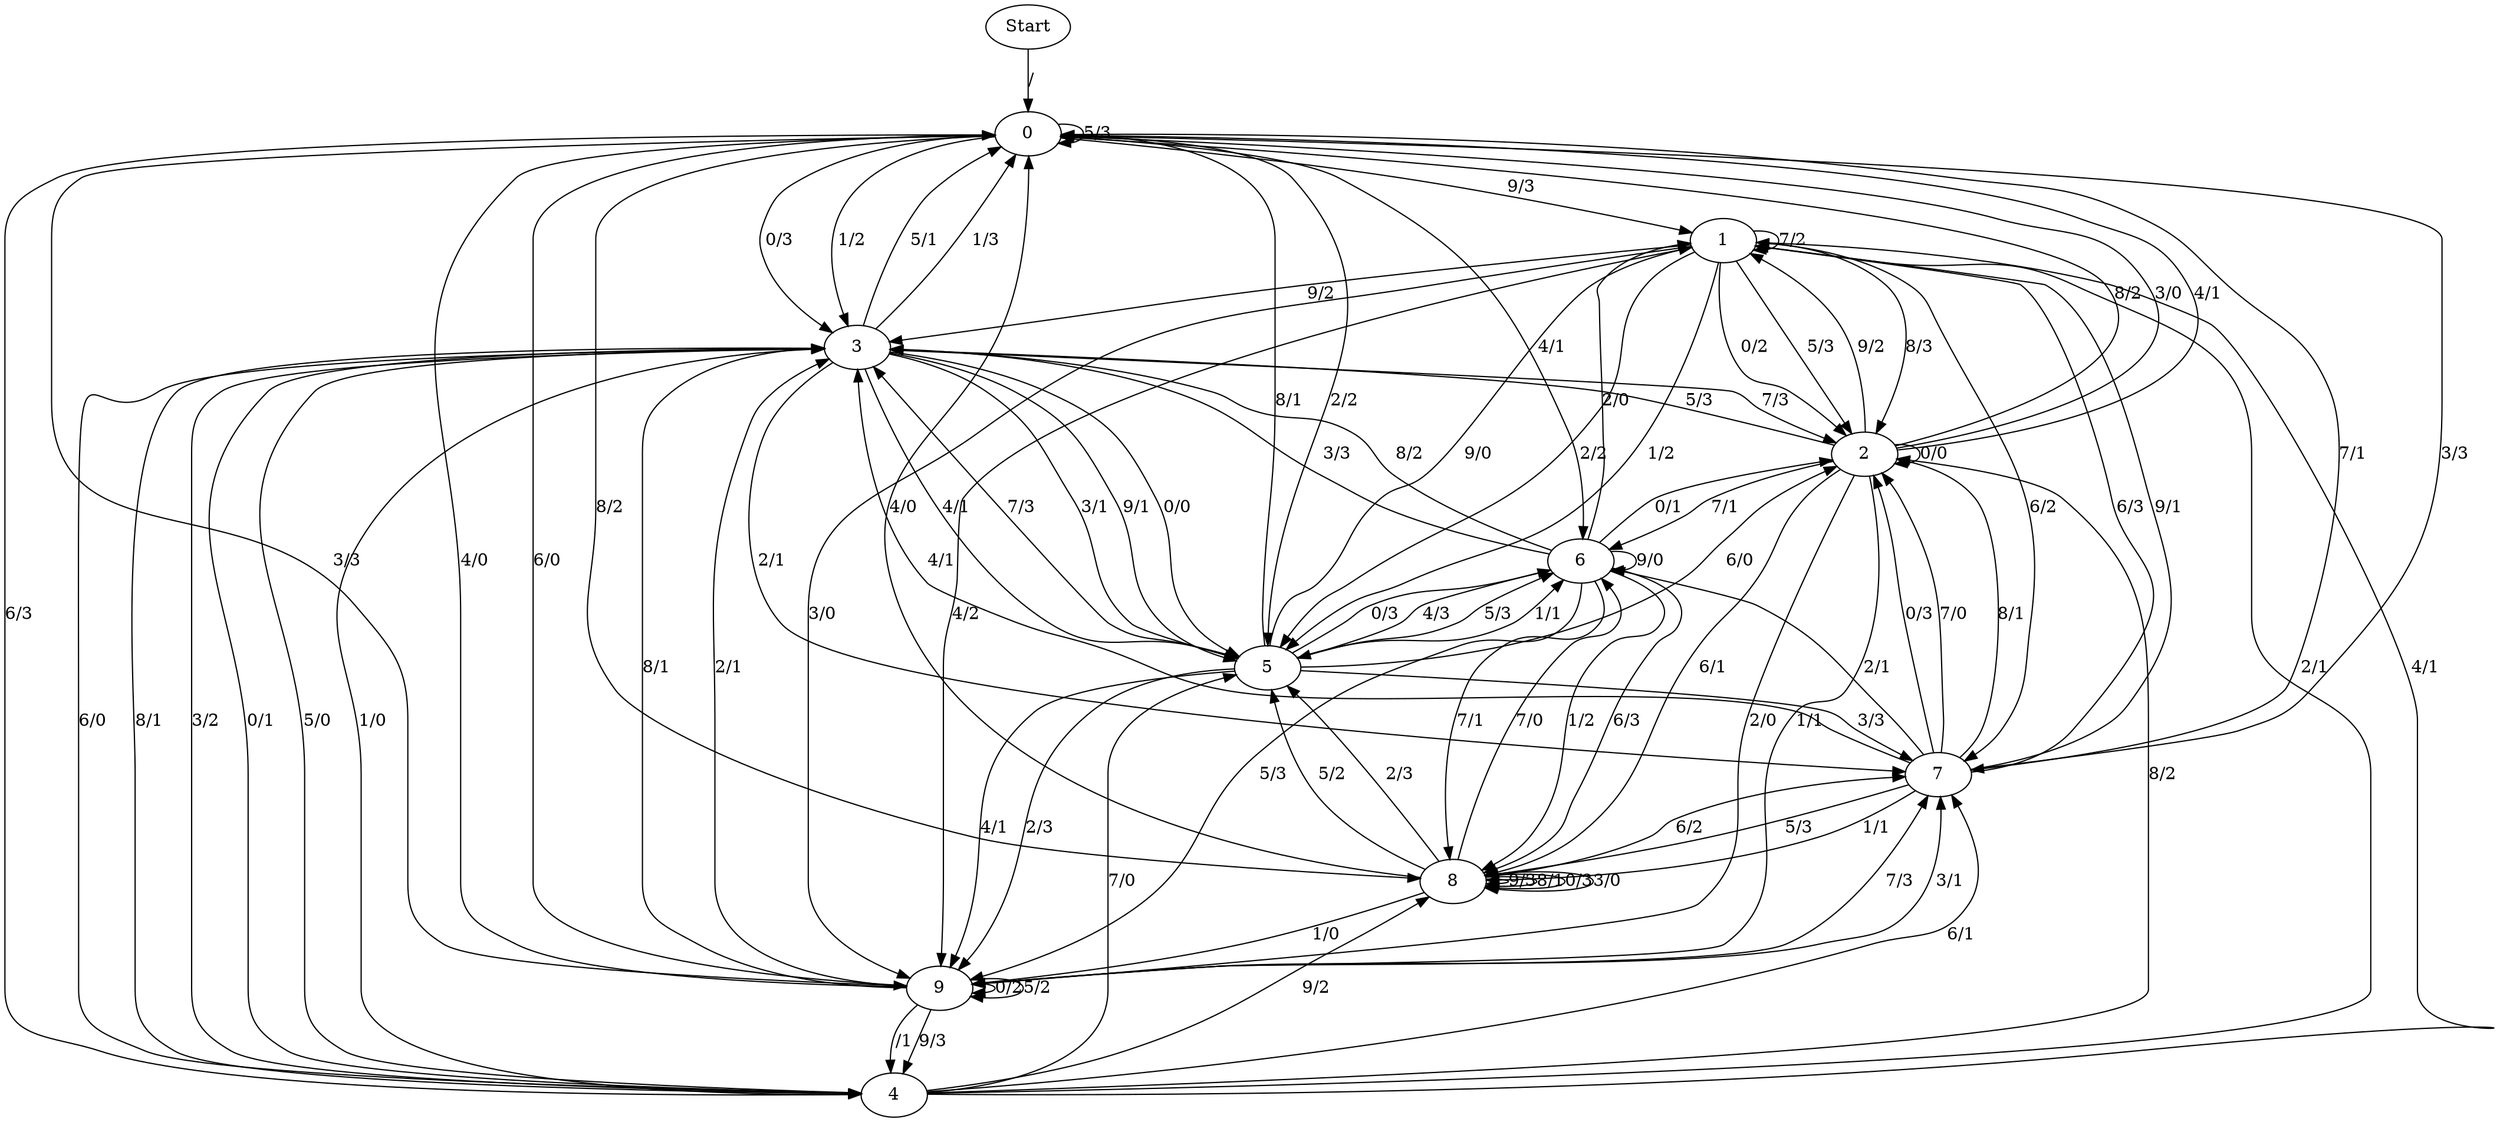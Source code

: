 digraph {
	Start -> 0 [label="/"]
	0 -> 1 [label="9/3"]
	0 -> 3 [label="0/3"]
	0 -> 0 [label="5/3"]
	0 -> 9 [label="3/3"]
	0 -> 3 [label="1/2"]
	0 -> 7 [label="7/1"]
	0 -> 8 [label="8/2"]
	0 -> 6 [label="4/1"]
	0 -> 4 [label="6/3"]
	0 -> 5 [label="2/2"]
	9 -> 7 [label="7/3"]
	9 -> 9 [label="0/2"]
	9 -> 3 [label="8/1"]
	9 -> 4 [label="/1"]
	9 -> 0 [label="4/0"]
	9 -> 0 [label="6/0"]
	9 -> 3 [label="2/1"]
	9 -> 7 [label="3/1"]
	9 -> 9 [label="5/2"]
	9 -> 4 [label="9/3"]
	7 -> 3 [label="4/1"]
	7 -> 6 [label="2/1"]
	7 -> 0 [label="3/3"]
	7 -> 1 [label="6/3"]
	7 -> 8 [label="5/3"]
	7 -> 2 [label="8/1"]
	7 -> 2 [label="0/3"]
	7 -> 2 [label="7/0"]
	7 -> 1 [label="9/1"]
	7 -> 8 [label="1/1"]
	3 -> 4 [label="8/1"]
	3 -> 0 [label="5/1"]
	3 -> 2 [label="7/3"]
	3 -> 5 [label="3/1"]
	3 -> 5 [label="9/1"]
	3 -> 5 [label="0/0"]
	3 -> 4 [label="6/0"]
	3 -> 0 [label="1/3"]
	3 -> 5 [label="4/1"]
	3 -> 7 [label="2/1"]
	5 -> 6 [label="5/3"]
	5 -> 3 [label="7/3"]
	5 -> 7 [label="3/3"]
	5 -> 9 [label="4/1"]
	5 -> 1 [label="9/0"]
	5 -> 2 [label="6/0"]
	5 -> 6 [label="1/1"]
	5 -> 0 [label="8/1"]
	5 -> 6 [label="0/3"]
	5 -> 9 [label="2/3"]
	6 -> 1 [label="2/0"]
	6 -> 8 [label="7/1"]
	6 -> 2 [label="0/1"]
	6 -> 5 [label="4/3"]
	6 -> 6 [label="9/0"]
	6 -> 9 [label="5/3"]
	6 -> 8 [label="1/2"]
	6 -> 3 [label="3/3"]
	6 -> 8 [label="6/3"]
	6 -> 3 [label="8/2"]
	1 -> 9 [label="4/2"]
	1 -> 7 [label="6/2"]
	1 -> 5 [label="2/2"]
	1 -> 2 [label="8/3"]
	1 -> 2 [label="0/2"]
	1 -> 5 [label="1/2"]
	1 -> 2 [label="5/3"]
	1 -> 1 [label="7/2"]
	1 -> 9 [label="3/0"]
	1 -> 3 [label="9/2"]
	2 -> 6 [label="7/1"]
	2 -> 8 [label="6/1"]
	2 -> 0 [label="8/2"]
	2 -> 1 [label="9/2"]
	2 -> 9 [label="1/1"]
	2 -> 9 [label="2/0"]
	2 -> 0 [label="3/0"]
	2 -> 3 [label="5/3"]
	2 -> 0 [label="4/1"]
	2 -> 2 [label="0/0"]
	4 -> 3 [label="3/2"]
	4 -> 8 [label="9/2"]
	4 -> 2 [label="8/2"]
	4 -> 1 [label="2/1"]
	4 -> 1 [label="4/1"]
	4 -> 7 [label="6/1"]
	4 -> 3 [label="0/1"]
	4 -> 3 [label="5/0"]
	4 -> 5 [label="7/0"]
	4 -> 3 [label="1/0"]
	8 -> 8 [label="9/3"]
	8 -> 9 [label="1/0"]
	8 -> 5 [label="2/3"]
	8 -> 6 [label="7/0"]
	8 -> 5 [label="5/2"]
	8 -> 8 [label="8/1"]
	8 -> 8 [label="0/3"]
	8 -> 8 [label="3/0"]
	8 -> 7 [label="6/2"]
	8 -> 0 [label="4/0"]
}